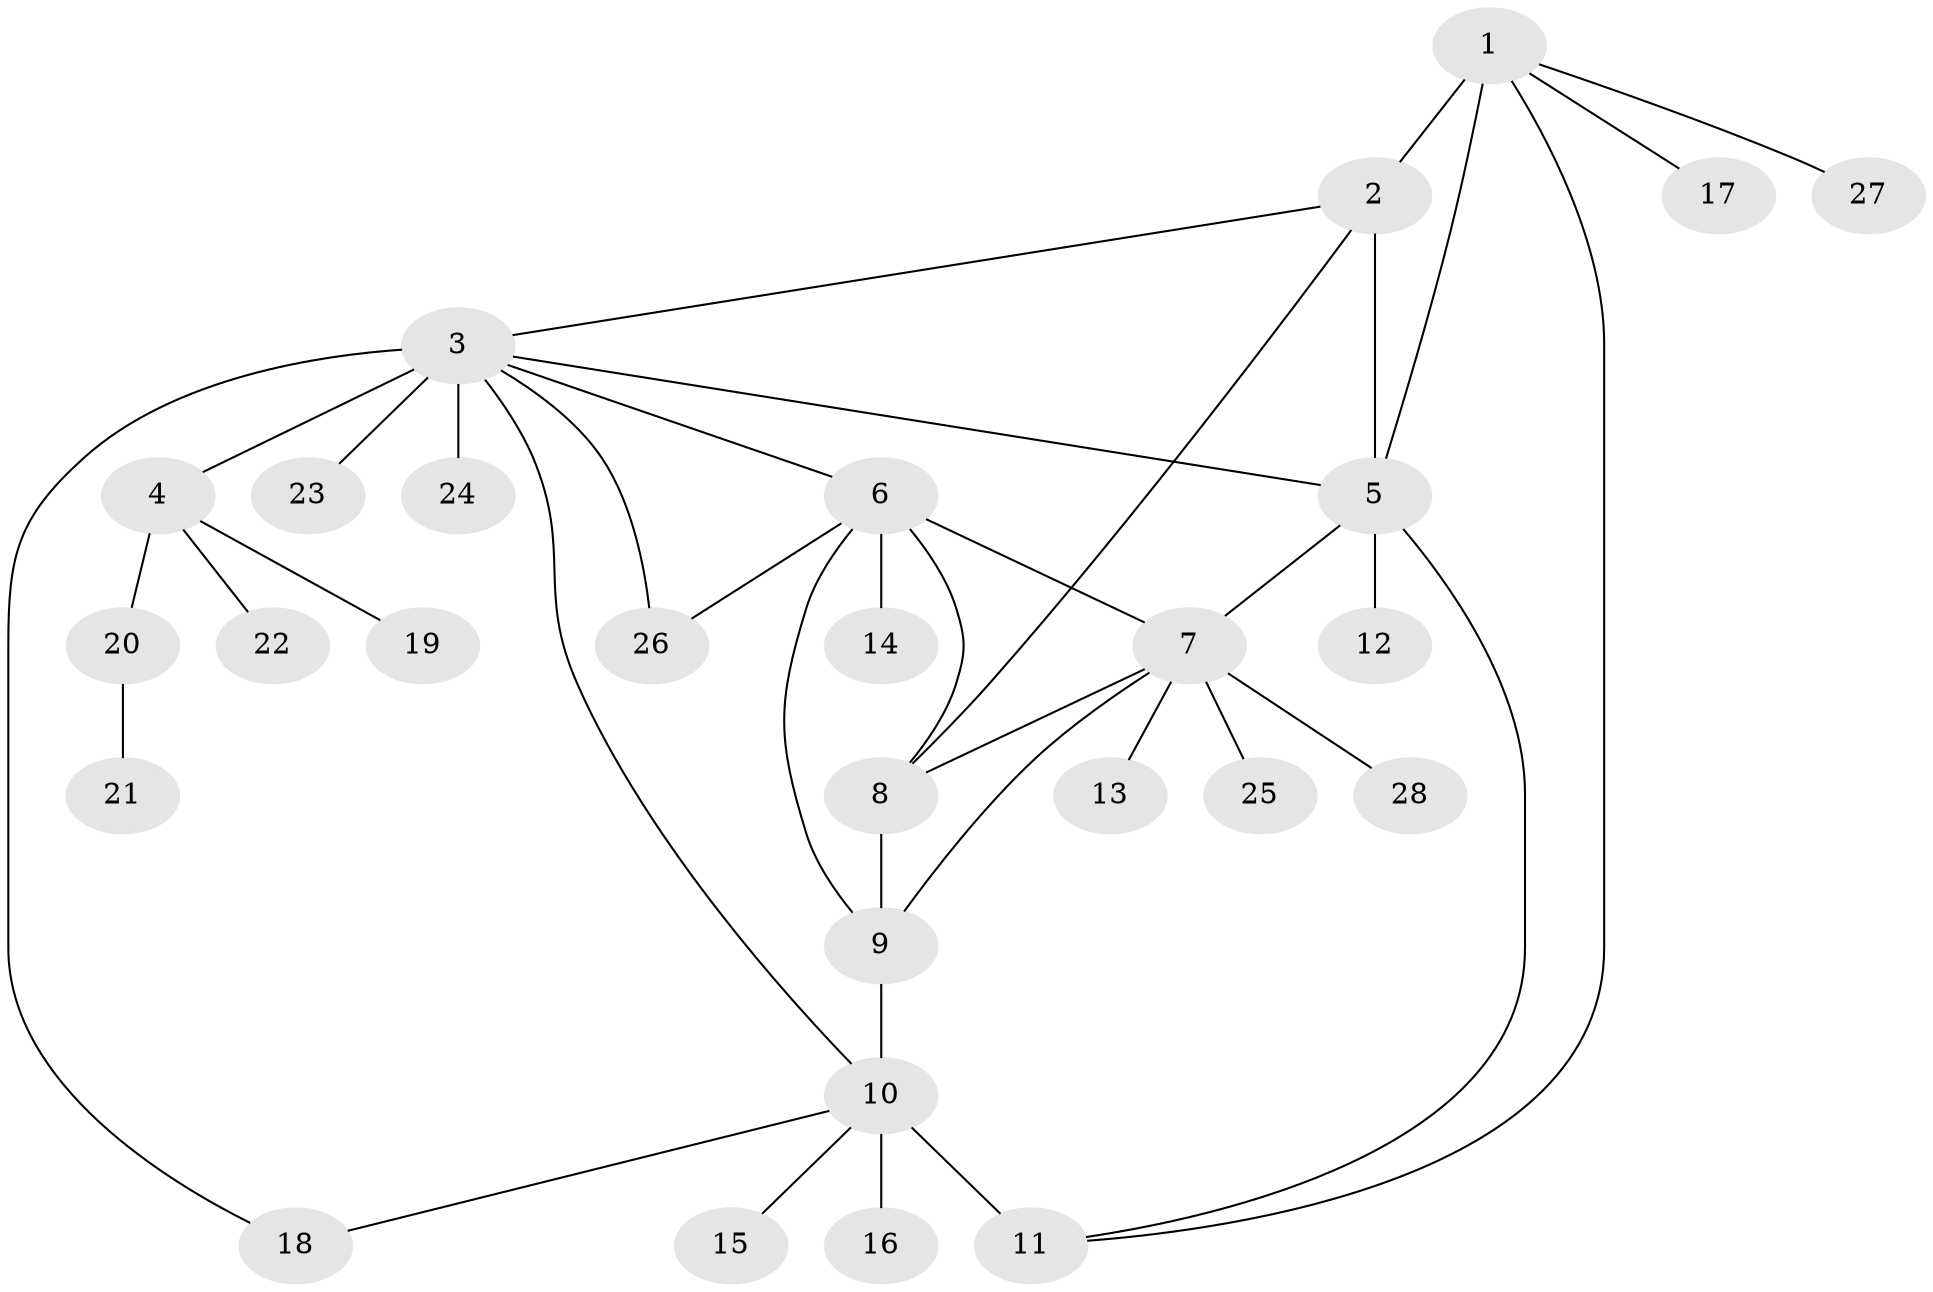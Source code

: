 // original degree distribution, {4: 0.04597701149425287, 6: 0.034482758620689655, 8: 0.034482758620689655, 5: 0.04597701149425287, 7: 0.05747126436781609, 3: 0.05747126436781609, 11: 0.022988505747126436, 1: 0.5517241379310345, 2: 0.14942528735632185}
// Generated by graph-tools (version 1.1) at 2025/52/03/04/25 22:52:14]
// undirected, 28 vertices, 39 edges
graph export_dot {
  node [color=gray90,style=filled];
  1;
  2;
  3;
  4;
  5;
  6;
  7;
  8;
  9;
  10;
  11;
  12;
  13;
  14;
  15;
  16;
  17;
  18;
  19;
  20;
  21;
  22;
  23;
  24;
  25;
  26;
  27;
  28;
  1 -- 2 [weight=3.0];
  1 -- 5 [weight=1.0];
  1 -- 11 [weight=1.0];
  1 -- 17 [weight=1.0];
  1 -- 27 [weight=1.0];
  2 -- 3 [weight=1.0];
  2 -- 5 [weight=1.0];
  2 -- 8 [weight=1.0];
  3 -- 4 [weight=3.0];
  3 -- 5 [weight=1.0];
  3 -- 6 [weight=2.0];
  3 -- 10 [weight=1.0];
  3 -- 18 [weight=1.0];
  3 -- 23 [weight=1.0];
  3 -- 24 [weight=2.0];
  3 -- 26 [weight=1.0];
  4 -- 19 [weight=1.0];
  4 -- 20 [weight=1.0];
  4 -- 22 [weight=1.0];
  5 -- 7 [weight=1.0];
  5 -- 11 [weight=1.0];
  5 -- 12 [weight=5.0];
  6 -- 7 [weight=1.0];
  6 -- 8 [weight=3.0];
  6 -- 9 [weight=1.0];
  6 -- 14 [weight=1.0];
  6 -- 26 [weight=1.0];
  7 -- 8 [weight=1.0];
  7 -- 9 [weight=1.0];
  7 -- 13 [weight=1.0];
  7 -- 25 [weight=1.0];
  7 -- 28 [weight=1.0];
  8 -- 9 [weight=1.0];
  9 -- 10 [weight=1.0];
  10 -- 11 [weight=3.0];
  10 -- 15 [weight=1.0];
  10 -- 16 [weight=1.0];
  10 -- 18 [weight=1.0];
  20 -- 21 [weight=1.0];
}
